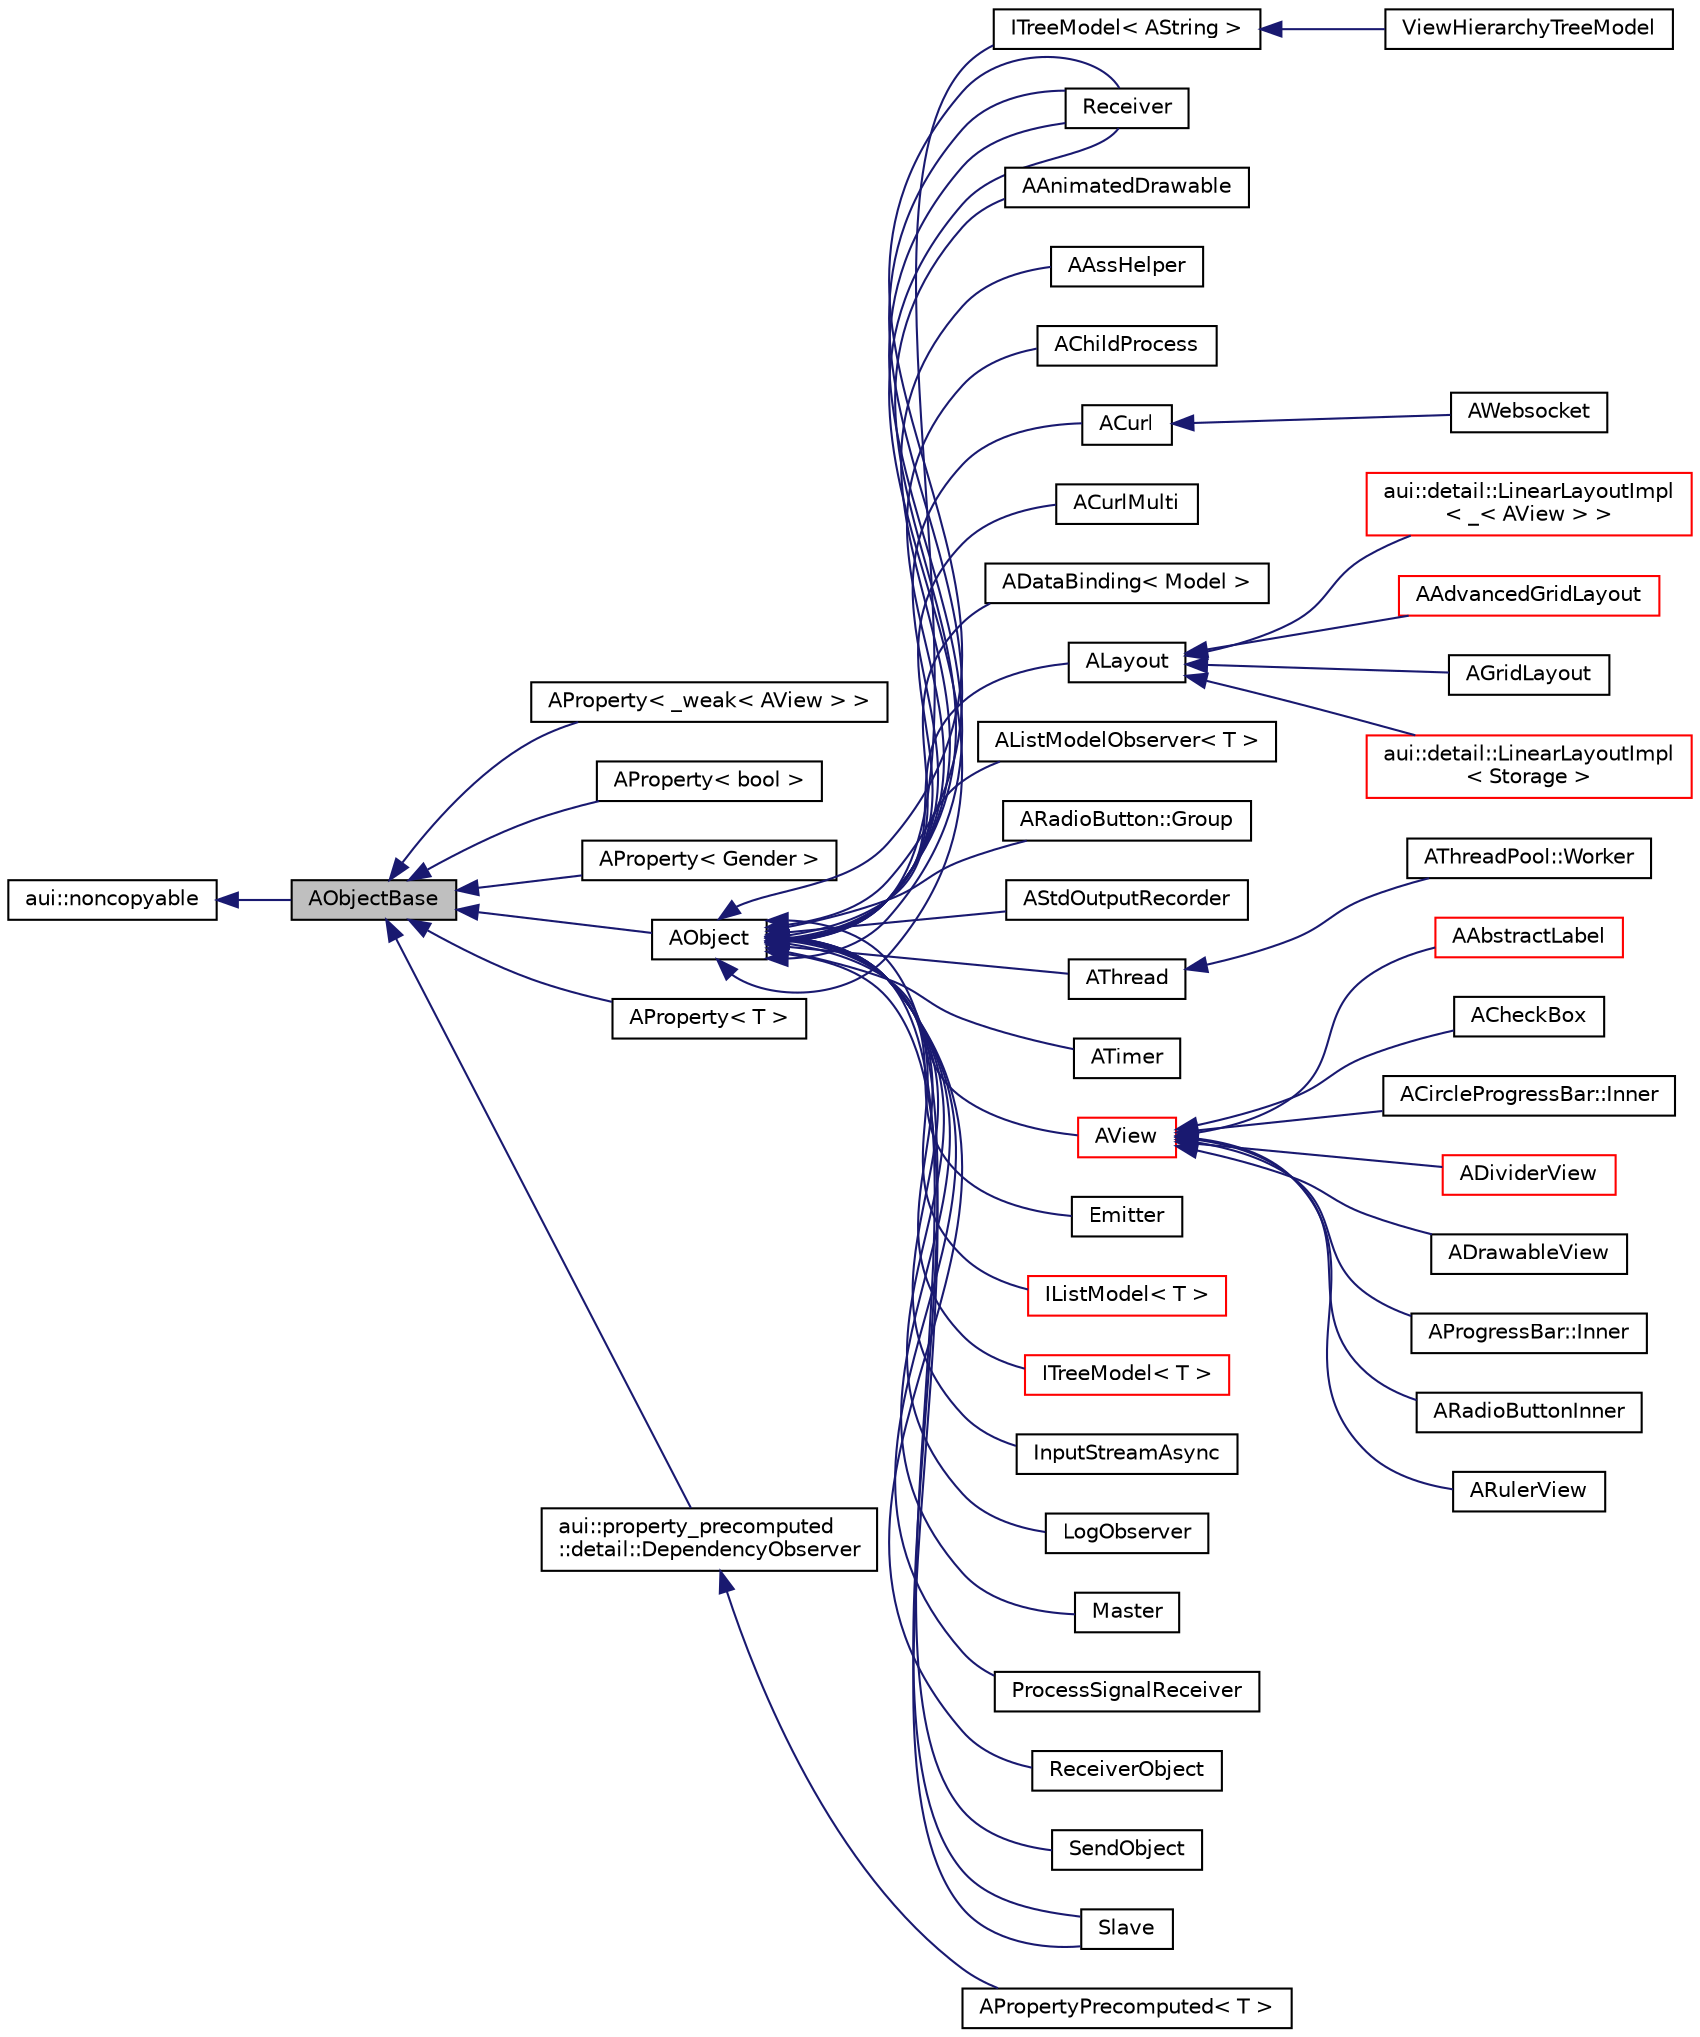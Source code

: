 digraph "AObjectBase"
{
 // LATEX_PDF_SIZE
  edge [fontname="Helvetica",fontsize="10",labelfontname="Helvetica",labelfontsize="10"];
  node [fontname="Helvetica",fontsize="10",shape=record];
  rankdir="LR";
  Node1 [label="AObjectBase",height=0.2,width=0.4,color="black", fillcolor="grey75", style="filled", fontcolor="black",tooltip=" "];
  Node2 -> Node1 [dir="back",color="midnightblue",fontsize="10",style="solid",fontname="Helvetica"];
  Node2 [label="aui::noncopyable",height=0.2,width=0.4,color="black", fillcolor="white", style="filled",URL="$structaui_1_1noncopyable.html",tooltip="Forbids copy of your class."];
  Node1 -> Node3 [dir="back",color="midnightblue",fontsize="10",style="solid",fontname="Helvetica"];
  Node3 [label="AProperty\< _weak\< AView \> \>",height=0.2,width=0.4,color="black", fillcolor="white", style="filled",URL="$structAProperty.html",tooltip=" "];
  Node1 -> Node4 [dir="back",color="midnightblue",fontsize="10",style="solid",fontname="Helvetica"];
  Node4 [label="AProperty\< bool \>",height=0.2,width=0.4,color="black", fillcolor="white", style="filled",URL="$structAProperty.html",tooltip=" "];
  Node1 -> Node5 [dir="back",color="midnightblue",fontsize="10",style="solid",fontname="Helvetica"];
  Node5 [label="AProperty\< Gender \>",height=0.2,width=0.4,color="black", fillcolor="white", style="filled",URL="$structAProperty.html",tooltip=" "];
  Node1 -> Node6 [dir="back",color="midnightblue",fontsize="10",style="solid",fontname="Helvetica"];
  Node6 [label="AObject",height=0.2,width=0.4,color="black", fillcolor="white", style="filled",URL="$classAObject.html",tooltip="A base object class."];
  Node6 -> Node7 [dir="back",color="midnightblue",fontsize="10",style="solid",fontname="Helvetica"];
  Node7 [label="ITreeModel\< AString \>",height=0.2,width=0.4,color="black", fillcolor="white", style="filled",URL="$classITreeModel.html",tooltip=" "];
  Node7 -> Node8 [dir="back",color="midnightblue",fontsize="10",style="solid",fontname="Helvetica"];
  Node8 [label="ViewHierarchyTreeModel",height=0.2,width=0.4,color="black", fillcolor="white", style="filled",URL="$classViewHierarchyTreeModel.html",tooltip=" "];
  Node6 -> Node9 [dir="back",color="midnightblue",fontsize="10",style="solid",fontname="Helvetica"];
  Node9 [label="Receiver",height=0.2,width=0.4,color="black", fillcolor="white", style="filled",URL="$classReceiver.html",tooltip=" "];
  Node6 -> Node9 [dir="back",color="midnightblue",fontsize="10",style="solid",fontname="Helvetica"];
  Node6 -> Node9 [dir="back",color="midnightblue",fontsize="10",style="solid",fontname="Helvetica"];
  Node6 -> Node10 [dir="back",color="midnightblue",fontsize="10",style="solid",fontname="Helvetica"];
  Node10 [label="AAnimatedDrawable",height=0.2,width=0.4,color="black", fillcolor="white", style="filled",URL="$classAAnimatedDrawable.html",tooltip=" "];
  Node6 -> Node11 [dir="back",color="midnightblue",fontsize="10",style="solid",fontname="Helvetica"];
  Node11 [label="AAssHelper",height=0.2,width=0.4,color="black", fillcolor="white", style="filled",URL="$classAAssHelper.html",tooltip="Remember, ASS is not a butt. ASS is Aui Style Sheets."];
  Node6 -> Node12 [dir="back",color="midnightblue",fontsize="10",style="solid",fontname="Helvetica"];
  Node12 [label="AChildProcess",height=0.2,width=0.4,color="black", fillcolor="white", style="filled",URL="$classAChildProcess.html",tooltip=" "];
  Node6 -> Node13 [dir="back",color="midnightblue",fontsize="10",style="solid",fontname="Helvetica"];
  Node13 [label="ACurl",height=0.2,width=0.4,color="black", fillcolor="white", style="filled",URL="$classACurl.html",tooltip="Easy curl instance."];
  Node13 -> Node14 [dir="back",color="midnightblue",fontsize="10",style="solid",fontname="Helvetica"];
  Node14 [label="AWebsocket",height=0.2,width=0.4,color="black", fillcolor="white", style="filled",URL="$classAWebsocket.html",tooltip="Websocket implementation."];
  Node6 -> Node15 [dir="back",color="midnightblue",fontsize="10",style="solid",fontname="Helvetica"];
  Node15 [label="ACurlMulti",height=0.2,width=0.4,color="black", fillcolor="white", style="filled",URL="$classACurlMulti.html",tooltip="Multi curl instance."];
  Node6 -> Node16 [dir="back",color="midnightblue",fontsize="10",style="solid",fontname="Helvetica"];
  Node16 [label="ADataBinding\< Model \>",height=0.2,width=0.4,color="black", fillcolor="white", style="filled",URL="$classADataBinding.html",tooltip="Data binding implementation."];
  Node6 -> Node17 [dir="back",color="midnightblue",fontsize="10",style="solid",fontname="Helvetica"];
  Node17 [label="ALayout",height=0.2,width=0.4,color="black", fillcolor="white", style="filled",URL="$classALayout.html",tooltip="Base class for all layout managers."];
  Node17 -> Node18 [dir="back",color="midnightblue",fontsize="10",style="solid",fontname="Helvetica"];
  Node18 [label="aui::detail::LinearLayoutImpl\l\< _\< AView \> \>",height=0.2,width=0.4,color="red", fillcolor="white", style="filled",URL="$classaui_1_1detail_1_1LinearLayoutImpl.html",tooltip=" "];
  Node17 -> Node25 [dir="back",color="midnightblue",fontsize="10",style="solid",fontname="Helvetica"];
  Node25 [label="AAdvancedGridLayout",height=0.2,width=0.4,color="red", fillcolor="white", style="filled",URL="$classAAdvancedGridLayout.html",tooltip="Grid layout. Unlike AGridLayout, cells may have different sizes."];
  Node17 -> Node27 [dir="back",color="midnightblue",fontsize="10",style="solid",fontname="Helvetica"];
  Node27 [label="AGridLayout",height=0.2,width=0.4,color="black", fillcolor="white", style="filled",URL="$classAGridLayout.html",tooltip="Grid layout with fixed-size cells."];
  Node17 -> Node28 [dir="back",color="midnightblue",fontsize="10",style="solid",fontname="Helvetica"];
  Node28 [label="aui::detail::LinearLayoutImpl\l\< Storage \>",height=0.2,width=0.4,color="red", fillcolor="white", style="filled",URL="$classaui_1_1detail_1_1LinearLayoutImpl.html",tooltip=" "];
  Node6 -> Node31 [dir="back",color="midnightblue",fontsize="10",style="solid",fontname="Helvetica"];
  Node31 [label="AListModelObserver\< T \>",height=0.2,width=0.4,color="black", fillcolor="white", style="filled",URL="$classAListModelObserver.html",tooltip=" "];
  Node6 -> Node32 [dir="back",color="midnightblue",fontsize="10",style="solid",fontname="Helvetica"];
  Node32 [label="ARadioButton::Group",height=0.2,width=0.4,color="black", fillcolor="white", style="filled",URL="$classARadioButton_1_1Group.html",tooltip=" "];
  Node6 -> Node33 [dir="back",color="midnightblue",fontsize="10",style="solid",fontname="Helvetica"];
  Node33 [label="AStdOutputRecorder",height=0.2,width=0.4,color="black", fillcolor="white", style="filled",URL="$classAStdOutputRecorder.html",tooltip=" "];
  Node6 -> Node34 [dir="back",color="midnightblue",fontsize="10",style="solid",fontname="Helvetica"];
  Node34 [label="AThread",height=0.2,width=0.4,color="black", fillcolor="white", style="filled",URL="$classAThread.html",tooltip="Represents a user-defined thread."];
  Node34 -> Node35 [dir="back",color="midnightblue",fontsize="10",style="solid",fontname="Helvetica"];
  Node35 [label="AThreadPool::Worker",height=0.2,width=0.4,color="black", fillcolor="white", style="filled",URL="$classAThreadPool_1_1Worker.html",tooltip=" "];
  Node6 -> Node36 [dir="back",color="midnightblue",fontsize="10",style="solid",fontname="Helvetica"];
  Node36 [label="ATimer",height=0.2,width=0.4,color="black", fillcolor="white", style="filled",URL="$classATimer.html",tooltip="Async timer."];
  Node6 -> Node37 [dir="back",color="midnightblue",fontsize="10",style="solid",fontname="Helvetica"];
  Node37 [label="AView",height=0.2,width=0.4,color="red", fillcolor="white", style="filled",URL="$classAView.html",tooltip="Base class of all UI objects."];
  Node37 -> Node38 [dir="back",color="midnightblue",fontsize="10",style="solid",fontname="Helvetica"];
  Node38 [label="AAbstractLabel",height=0.2,width=0.4,color="red", fillcolor="white", style="filled",URL="$classAAbstractLabel.html",tooltip="Represents an abstract text display view."];
  Node37 -> Node45 [dir="back",color="midnightblue",fontsize="10",style="solid",fontname="Helvetica"];
  Node45 [label="ACheckBox",height=0.2,width=0.4,color="black", fillcolor="white", style="filled",URL="$classACheckBox.html",tooltip="A check box (without label)."];
  Node37 -> Node46 [dir="back",color="midnightblue",fontsize="10",style="solid",fontname="Helvetica"];
  Node46 [label="ACircleProgressBar::Inner",height=0.2,width=0.4,color="black", fillcolor="white", style="filled",URL="$classACircleProgressBar_1_1Inner.html",tooltip=" "];
  Node37 -> Node47 [dir="back",color="midnightblue",fontsize="10",style="solid",fontname="Helvetica"];
  Node47 [label="ADividerView",height=0.2,width=0.4,color="red", fillcolor="white", style="filled",URL="$classADividerView.html",tooltip="Base class for AHDividerView and AVDivierView."];
  Node37 -> Node50 [dir="back",color="midnightblue",fontsize="10",style="solid",fontname="Helvetica"];
  Node50 [label="ADrawableView",height=0.2,width=0.4,color="black", fillcolor="white", style="filled",URL="$classADrawableView.html",tooltip="Simple view to draw an IDrawable."];
  Node37 -> Node51 [dir="back",color="midnightblue",fontsize="10",style="solid",fontname="Helvetica"];
  Node51 [label="AProgressBar::Inner",height=0.2,width=0.4,color="black", fillcolor="white", style="filled",URL="$classAProgressBar_1_1Inner.html",tooltip=" "];
  Node37 -> Node52 [dir="back",color="midnightblue",fontsize="10",style="solid",fontname="Helvetica"];
  Node52 [label="ARadioButtonInner",height=0.2,width=0.4,color="black", fillcolor="white", style="filled",URL="$classARadioButtonInner.html",tooltip=" "];
  Node37 -> Node53 [dir="back",color="midnightblue",fontsize="10",style="solid",fontname="Helvetica"];
  Node53 [label="ARulerView",height=0.2,width=0.4,color="black", fillcolor="white", style="filled",URL="$classARulerView.html",tooltip="A Photoshop-like ruler for measuring display units."];
  Node6 -> Node121 [dir="back",color="midnightblue",fontsize="10",style="solid",fontname="Helvetica"];
  Node121 [label="Emitter",height=0.2,width=0.4,color="black", fillcolor="white", style="filled",URL="$classEmitter.html",tooltip=" "];
  Node6 -> Node122 [dir="back",color="midnightblue",fontsize="10",style="solid",fontname="Helvetica"];
  Node122 [label="IListModel\< T \>",height=0.2,width=0.4,color="red", fillcolor="white", style="filled",URL="$classIListModel.html",tooltip=" "];
  Node6 -> Node132 [dir="back",color="midnightblue",fontsize="10",style="solid",fontname="Helvetica"];
  Node132 [label="ITreeModel\< T \>",height=0.2,width=0.4,color="red", fillcolor="white", style="filled",URL="$classITreeModel.html",tooltip="Tree model."];
  Node6 -> Node134 [dir="back",color="midnightblue",fontsize="10",style="solid",fontname="Helvetica"];
  Node134 [label="InputStreamAsync",height=0.2,width=0.4,color="black", fillcolor="white", style="filled",URL="$classInputStreamAsync.html",tooltip="Converts a basic input stream to an asynchronous input stream so it's read in a separate thread."];
  Node6 -> Node135 [dir="back",color="midnightblue",fontsize="10",style="solid",fontname="Helvetica"];
  Node135 [label="LogObserver",height=0.2,width=0.4,color="black", fillcolor="white", style="filled",URL="$classLogObserver.html",tooltip=" "];
  Node6 -> Node136 [dir="back",color="midnightblue",fontsize="10",style="solid",fontname="Helvetica"];
  Node136 [label="Master",height=0.2,width=0.4,color="black", fillcolor="white", style="filled",URL="$classMaster.html",tooltip=" "];
  Node6 -> Node137 [dir="back",color="midnightblue",fontsize="10",style="solid",fontname="Helvetica"];
  Node137 [label="ProcessSignalReceiver",height=0.2,width=0.4,color="black", fillcolor="white", style="filled",URL="$classProcessSignalReceiver.html",tooltip=" "];
  Node6 -> Node9 [dir="back",color="midnightblue",fontsize="10",style="solid",fontname="Helvetica"];
  Node6 -> Node138 [dir="back",color="midnightblue",fontsize="10",style="solid",fontname="Helvetica"];
  Node138 [label="ReceiverObject",height=0.2,width=0.4,color="black", fillcolor="white", style="filled",URL="$classReceiverObject.html",tooltip=" "];
  Node6 -> Node139 [dir="back",color="midnightblue",fontsize="10",style="solid",fontname="Helvetica"];
  Node139 [label="SendObject",height=0.2,width=0.4,color="black", fillcolor="white", style="filled",URL="$classSendObject.html",tooltip=" "];
  Node6 -> Node140 [dir="back",color="midnightblue",fontsize="10",style="solid",fontname="Helvetica"];
  Node140 [label="Slave",height=0.2,width=0.4,color="black", fillcolor="white", style="filled",URL="$classSlave.html",tooltip=" "];
  Node6 -> Node140 [dir="back",color="midnightblue",fontsize="10",style="solid",fontname="Helvetica"];
  Node1 -> Node141 [dir="back",color="midnightblue",fontsize="10",style="solid",fontname="Helvetica"];
  Node141 [label="AProperty\< T \>",height=0.2,width=0.4,color="black", fillcolor="white", style="filled",URL="$structAProperty.html",tooltip=" "];
  Node1 -> Node142 [dir="back",color="midnightblue",fontsize="10",style="solid",fontname="Helvetica"];
  Node142 [label="aui::property_precomputed\l::detail::DependencyObserver",height=0.2,width=0.4,color="black", fillcolor="white", style="filled",URL="$structaui_1_1property__precomputed_1_1detail_1_1DependencyObserver.html",tooltip=" "];
  Node142 -> Node143 [dir="back",color="midnightblue",fontsize="10",style="solid",fontname="Helvetica"];
  Node143 [label="APropertyPrecomputed\< T \>",height=0.2,width=0.4,color="black", fillcolor="white", style="filled",URL="$structAPropertyPrecomputed.html",tooltip=" "];
}
